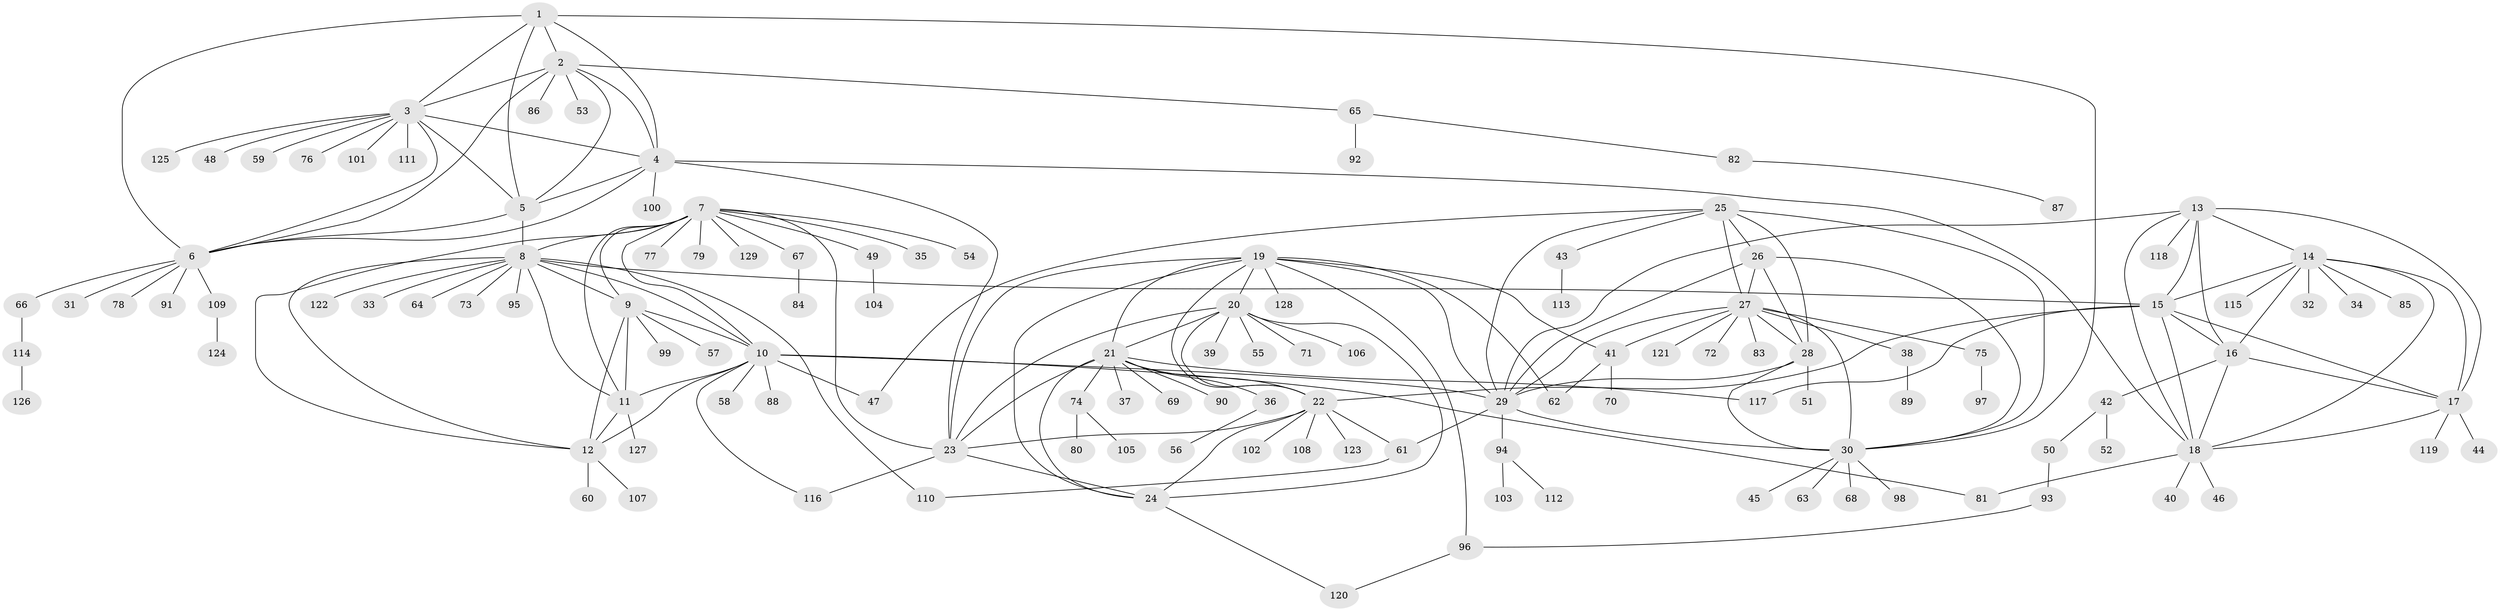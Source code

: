 // coarse degree distribution, {6: 0.15384615384615385, 5: 0.1346153846153846, 4: 0.057692307692307696, 8: 0.07692307692307693, 9: 0.019230769230769232, 7: 0.019230769230769232, 10: 0.038461538461538464, 3: 0.038461538461538464, 2: 0.17307692307692307, 1: 0.28846153846153844}
// Generated by graph-tools (version 1.1) at 2025/52/03/04/25 22:52:26]
// undirected, 129 vertices, 194 edges
graph export_dot {
  node [color=gray90,style=filled];
  1;
  2;
  3;
  4;
  5;
  6;
  7;
  8;
  9;
  10;
  11;
  12;
  13;
  14;
  15;
  16;
  17;
  18;
  19;
  20;
  21;
  22;
  23;
  24;
  25;
  26;
  27;
  28;
  29;
  30;
  31;
  32;
  33;
  34;
  35;
  36;
  37;
  38;
  39;
  40;
  41;
  42;
  43;
  44;
  45;
  46;
  47;
  48;
  49;
  50;
  51;
  52;
  53;
  54;
  55;
  56;
  57;
  58;
  59;
  60;
  61;
  62;
  63;
  64;
  65;
  66;
  67;
  68;
  69;
  70;
  71;
  72;
  73;
  74;
  75;
  76;
  77;
  78;
  79;
  80;
  81;
  82;
  83;
  84;
  85;
  86;
  87;
  88;
  89;
  90;
  91;
  92;
  93;
  94;
  95;
  96;
  97;
  98;
  99;
  100;
  101;
  102;
  103;
  104;
  105;
  106;
  107;
  108;
  109;
  110;
  111;
  112;
  113;
  114;
  115;
  116;
  117;
  118;
  119;
  120;
  121;
  122;
  123;
  124;
  125;
  126;
  127;
  128;
  129;
  1 -- 2;
  1 -- 3;
  1 -- 4;
  1 -- 5;
  1 -- 6;
  1 -- 30;
  2 -- 3;
  2 -- 4;
  2 -- 5;
  2 -- 6;
  2 -- 53;
  2 -- 65;
  2 -- 86;
  3 -- 4;
  3 -- 5;
  3 -- 6;
  3 -- 48;
  3 -- 59;
  3 -- 76;
  3 -- 101;
  3 -- 111;
  3 -- 125;
  4 -- 5;
  4 -- 6;
  4 -- 18;
  4 -- 23;
  4 -- 100;
  5 -- 6;
  5 -- 8;
  6 -- 31;
  6 -- 66;
  6 -- 78;
  6 -- 91;
  6 -- 109;
  7 -- 8;
  7 -- 9;
  7 -- 10;
  7 -- 11;
  7 -- 12;
  7 -- 23;
  7 -- 35;
  7 -- 49;
  7 -- 54;
  7 -- 67;
  7 -- 77;
  7 -- 79;
  7 -- 129;
  8 -- 9;
  8 -- 10;
  8 -- 11;
  8 -- 12;
  8 -- 15;
  8 -- 33;
  8 -- 64;
  8 -- 73;
  8 -- 95;
  8 -- 110;
  8 -- 122;
  9 -- 10;
  9 -- 11;
  9 -- 12;
  9 -- 57;
  9 -- 99;
  10 -- 11;
  10 -- 12;
  10 -- 29;
  10 -- 47;
  10 -- 58;
  10 -- 81;
  10 -- 88;
  10 -- 116;
  11 -- 12;
  11 -- 127;
  12 -- 60;
  12 -- 107;
  13 -- 14;
  13 -- 15;
  13 -- 16;
  13 -- 17;
  13 -- 18;
  13 -- 29;
  13 -- 118;
  14 -- 15;
  14 -- 16;
  14 -- 17;
  14 -- 18;
  14 -- 32;
  14 -- 34;
  14 -- 85;
  14 -- 115;
  15 -- 16;
  15 -- 17;
  15 -- 18;
  15 -- 22;
  15 -- 117;
  16 -- 17;
  16 -- 18;
  16 -- 42;
  17 -- 18;
  17 -- 44;
  17 -- 119;
  18 -- 40;
  18 -- 46;
  18 -- 81;
  19 -- 20;
  19 -- 21;
  19 -- 22;
  19 -- 23;
  19 -- 24;
  19 -- 29;
  19 -- 41;
  19 -- 62;
  19 -- 96;
  19 -- 128;
  20 -- 21;
  20 -- 22;
  20 -- 23;
  20 -- 24;
  20 -- 39;
  20 -- 55;
  20 -- 71;
  20 -- 106;
  21 -- 22;
  21 -- 23;
  21 -- 24;
  21 -- 36;
  21 -- 37;
  21 -- 69;
  21 -- 74;
  21 -- 90;
  21 -- 117;
  22 -- 23;
  22 -- 24;
  22 -- 61;
  22 -- 102;
  22 -- 108;
  22 -- 123;
  23 -- 24;
  23 -- 116;
  24 -- 120;
  25 -- 26;
  25 -- 27;
  25 -- 28;
  25 -- 29;
  25 -- 30;
  25 -- 43;
  25 -- 47;
  26 -- 27;
  26 -- 28;
  26 -- 29;
  26 -- 30;
  27 -- 28;
  27 -- 29;
  27 -- 30;
  27 -- 38;
  27 -- 41;
  27 -- 72;
  27 -- 75;
  27 -- 83;
  27 -- 121;
  28 -- 29;
  28 -- 30;
  28 -- 51;
  29 -- 30;
  29 -- 61;
  29 -- 94;
  30 -- 45;
  30 -- 63;
  30 -- 68;
  30 -- 98;
  36 -- 56;
  38 -- 89;
  41 -- 62;
  41 -- 70;
  42 -- 50;
  42 -- 52;
  43 -- 113;
  49 -- 104;
  50 -- 93;
  61 -- 110;
  65 -- 82;
  65 -- 92;
  66 -- 114;
  67 -- 84;
  74 -- 80;
  74 -- 105;
  75 -- 97;
  82 -- 87;
  93 -- 96;
  94 -- 103;
  94 -- 112;
  96 -- 120;
  109 -- 124;
  114 -- 126;
}
